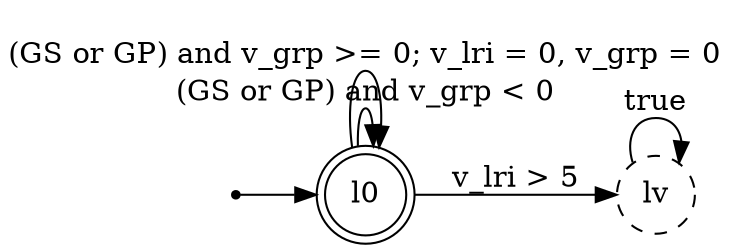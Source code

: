 digraph lri {
    rankdir=LR;
    size="8,5"
    
    node [shape = doublecircle] l0;
    node [shape = circle, style=dashed] lv;
    node [shape = point] __init;
    
    __init -> l0;
    l0 -> l0 [label="(GS or GP) and v_grp < 0"];
    l0 -> l0 [label="(GS or GP) and v_grp >= 0; v_lri = 0, v_grp = 0"];
    
    l0 -> lv [label="v_lri > 5"];
    lv -> lv [label="true"];
    
    //__alphabet [GS, GP]
    //__clocks [v_lri, v_grp]
    //__priority 5
    
}


